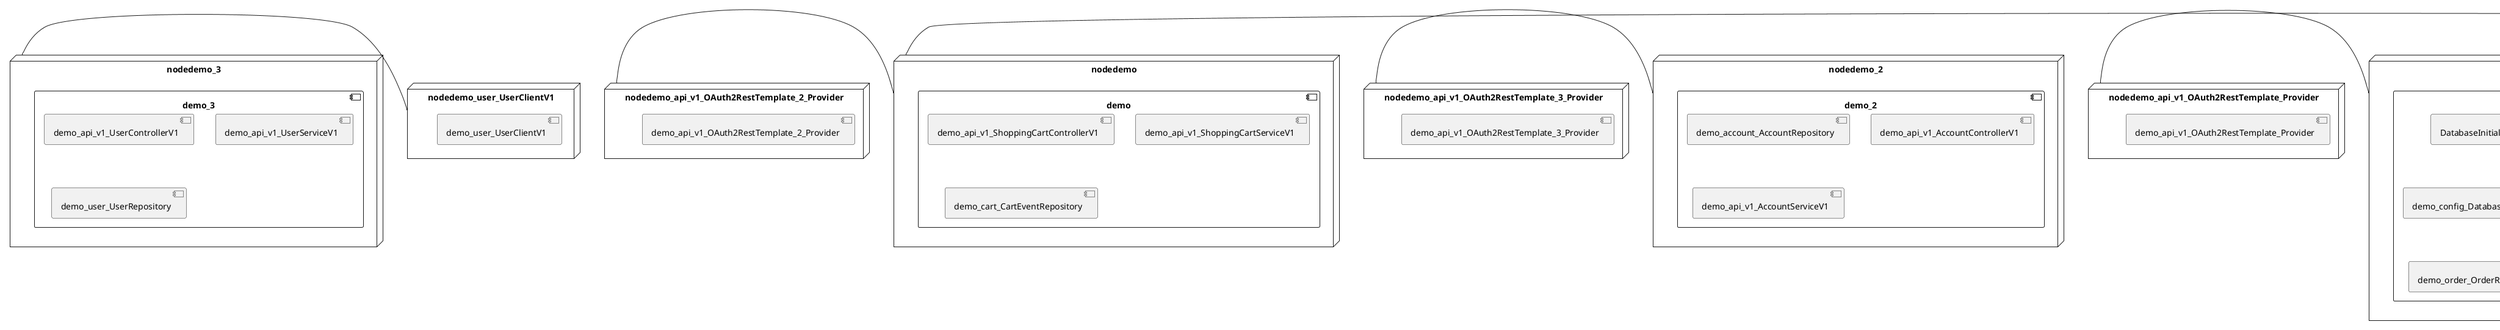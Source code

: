 @startuml
skinparam fixCircleLabelOverlapping true
skinparam componentStyle uml2
node nodedemo {
component demo {
[demo_api_v1_ShoppingCartControllerV1] [[kbastani-spring-cloud-event-sourcing-example.system#_PbIEobRDEe-l6YijAW8_Cg]]
[demo_api_v1_ShoppingCartServiceV1] [[kbastani-spring-cloud-event-sourcing-example.system#_PbIEobRDEe-l6YijAW8_Cg]]
[demo_cart_CartEventRepository] [[kbastani-spring-cloud-event-sourcing-example.system#_PbIEobRDEe-l6YijAW8_Cg]]
}
}
node nodedemo_2 {
component demo_2 {
[demo_account_AccountRepository] [[kbastani-spring-cloud-event-sourcing-example.system#_PbIEobRDEe-l6YijAW8_Cg]]
[demo_api_v1_AccountControllerV1] [[kbastani-spring-cloud-event-sourcing-example.system#_PbIEobRDEe-l6YijAW8_Cg]]
[demo_api_v1_AccountServiceV1] [[kbastani-spring-cloud-event-sourcing-example.system#_PbIEobRDEe-l6YijAW8_Cg]]
}
}
node nodedemo_3 {
component demo_3 {
[demo_api_v1_UserControllerV1] [[kbastani-spring-cloud-event-sourcing-example.system#_PbIEobRDEe-l6YijAW8_Cg]]
[demo_api_v1_UserServiceV1] [[kbastani-spring-cloud-event-sourcing-example.system#_PbIEobRDEe-l6YijAW8_Cg]]
[demo_user_UserRepository] [[kbastani-spring-cloud-event-sourcing-example.system#_PbIEobRDEe-l6YijAW8_Cg]]
}
}
node nodedemo_4 {
component demo_4 {
[demo_api_v1_CatalogControllerV1] [[kbastani-spring-cloud-event-sourcing-example.system#_PbIEobRDEe-l6YijAW8_Cg]]
[demo_api_v1_CatalogServiceV1] [[kbastani-spring-cloud-event-sourcing-example.system#_PbIEobRDEe-l6YijAW8_Cg]]
[demo_catalog_CatalogInfoRepository] [[kbastani-spring-cloud-event-sourcing-example.system#_PbIEobRDEe-l6YijAW8_Cg]]
}
}
node nodedemo_5 {
component demo_5 {
[demo_UserController] [[kbastani-spring-cloud-event-sourcing-example.system#_PbIEobRDEe-l6YijAW8_Cg]]
[demo_UserRepository] [[kbastani-spring-cloud-event-sourcing-example.system#_PbIEobRDEe-l6YijAW8_Cg]]
[demo_UserService] [[kbastani-spring-cloud-event-sourcing-example.system#_PbIEobRDEe-l6YijAW8_Cg]]
[demo_login_UserController] [[kbastani-spring-cloud-event-sourcing-example.system#_PbIEobRDEe-l6YijAW8_Cg]]
}
}
node nodedemo_6 {
component demo_6 {
[DatabaseInitializer] [[kbastani-spring-cloud-event-sourcing-example.system#_PbIEobRDEe-l6YijAW8_Cg]]
[demo_api_v1_OrderControllerV1] [[kbastani-spring-cloud-event-sourcing-example.system#_PbIEobRDEe-l6YijAW8_Cg]]
[demo_api_v1_OrderServiceV1] [[kbastani-spring-cloud-event-sourcing-example.system#_PbIEobRDEe-l6YijAW8_Cg]]
[demo_config_DatabaseInitializer] [[kbastani-spring-cloud-event-sourcing-example.system#_PbIEobRDEe-l6YijAW8_Cg]]
[demo_invoice_InvoiceRepository] [[kbastani-spring-cloud-event-sourcing-example.system#_PbIEobRDEe-l6YijAW8_Cg]]
[demo_order_OrderEventRepository] [[kbastani-spring-cloud-event-sourcing-example.system#_PbIEobRDEe-l6YijAW8_Cg]]
[demo_order_OrderRepository] [[kbastani-spring-cloud-event-sourcing-example.system#_PbIEobRDEe-l6YijAW8_Cg]]
}
}
node nodedemo_v1 {
component demo_v1 {
[demo_v1_InventoryControllerV1] [[kbastani-spring-cloud-event-sourcing-example.system#_PbIEobRDEe-l6YijAW8_Cg]]
[demo_v1_InventoryServiceV1] [[kbastani-spring-cloud-event-sourcing-example.system#_PbIEobRDEe-l6YijAW8_Cg]]
}
}
node nodedemo_api_v1_OAuth2RestTemplate_2_Provider {
[demo_api_v1_OAuth2RestTemplate_2_Provider] [[kbastani-spring-cloud-event-sourcing-example.system#_PbIEobRDEe-l6YijAW8_Cg]]
}
node nodedemo_api_v1_OAuth2RestTemplate_3_Provider {
[demo_api_v1_OAuth2RestTemplate_3_Provider] [[kbastani-spring-cloud-event-sourcing-example.system#_PbIEobRDEe-l6YijAW8_Cg]]
}
node nodedemo_api_v1_OAuth2RestTemplate_Provider {
[demo_api_v1_OAuth2RestTemplate_Provider] [[kbastani-spring-cloud-event-sourcing-example.system#_PbIEobRDEe-l6YijAW8_Cg]]
}
node nodedemo_api_v1_RestTemplate_2_Provider {
[demo_api_v1_RestTemplate_2_Provider] [[kbastani-spring-cloud-event-sourcing-example.system#_PbIEobRDEe-l6YijAW8_Cg]]
}
node nodedemo_api_v1_RestTemplate_Provider {
[demo_api_v1_RestTemplate_Provider] [[kbastani-spring-cloud-event-sourcing-example.system#_PbIEobRDEe-l6YijAW8_Cg]]
}
node nodedemo_inventory_InventoryRepository_Provider {
[demo_inventory_InventoryRepository_Provider] [[kbastani-spring-cloud-event-sourcing-example.system#_PbIEobRDEe-l6YijAW8_Cg]]
}
node nodedemo_login_AuthenticationManager_Provider {
[demo_login_AuthenticationManager_Provider] [[kbastani-spring-cloud-event-sourcing-example.system#_PbIEobRDEe-l6YijAW8_Cg]]
}
node nodedemo_login_ClientDetailsService_Provider {
[demo_login_ClientDetailsService_Provider] [[kbastani-spring-cloud-event-sourcing-example.system#_PbIEobRDEe-l6YijAW8_Cg]]
}
node nodedemo_login_HttpSessionSecurityContextRepository_Provider {
[demo_login_HttpSessionSecurityContextRepository_Provider] [[kbastani-spring-cloud-event-sourcing-example.system#_PbIEobRDEe-l6YijAW8_Cg]]
}
node nodedemo_login_LoginController {
[demo_login_LoginController] [[kbastani-spring-cloud-event-sourcing-example.system#_PbIEobRDEe-l6YijAW8_Cg]]
}
node nodedemo_product_ProductRepository_Provider {
[demo_product_ProductRepository_Provider] [[kbastani-spring-cloud-event-sourcing-example.system#_PbIEobRDEe-l6YijAW8_Cg]]
}
node nodedemo_user_UserClientV1 {
[demo_user_UserClientV1] [[kbastani-spring-cloud-event-sourcing-example.system#_PbIEobRDEe-l6YijAW8_Cg]]
}
node nodedemo_v1_Session_Provider {
[demo_v1_Session_Provider] [[kbastani-spring-cloud-event-sourcing-example.system#_PbIEobRDEe-l6YijAW8_Cg]]
}
[nodedemo_3] - [nodedemo_user_UserClientV1]
[nodedemo_api_v1_OAuth2RestTemplate_2_Provider] - [nodedemo]
[nodedemo_api_v1_OAuth2RestTemplate_3_Provider] - [nodedemo_2]
[nodedemo_api_v1_OAuth2RestTemplate_Provider] - [nodedemo_6]
[nodedemo_api_v1_RestTemplate_2_Provider] - [nodedemo_4]
[nodedemo_api_v1_RestTemplate_Provider] - [nodedemo]
[nodedemo_inventory_InventoryRepository_Provider] - [nodedemo_v1]
[nodedemo_login_AuthenticationManager_Provider] - [nodedemo_login_LoginController]
[nodedemo_login_ClientDetailsService_Provider] - [nodedemo_login_LoginController]
[nodedemo_login_HttpSessionSecurityContextRepository_Provider] - [nodedemo_login_LoginController]
[nodedemo_product_ProductRepository_Provider] - [nodedemo_v1]
[nodedemo_v1_Session_Provider] - [nodedemo_v1]

@enduml
